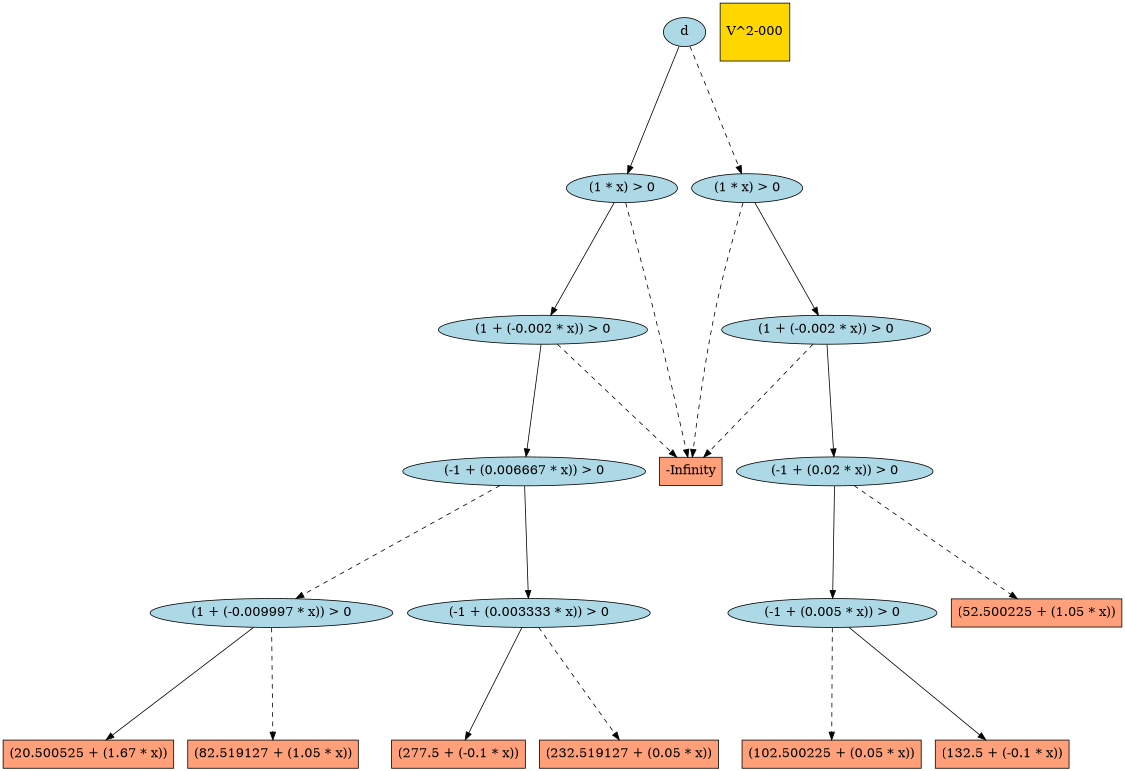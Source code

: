 digraph G {
  graph [
    ranksep = "2.00",
    bb = "0,0,1144,982",
    ratio = auto,
    fontsize = 16,
    fontname = Helvetica,
    size = "7.5,10"
  ];

  node [
    fontsize = 16
  ];

  2250 [
    height = "0.51069",
    label = "(-1 + (0.02 * x)) > 0",
    fillcolor = lightblue,
    width = "2.8072",
    style = filled,
    pos = "298,381"
  ];
  1960 [
    shape = box,
    label = "(102.500225 + (0.05 * x))",
    fillcolor = lightsalmon,
    width = "2.5347",
    style = filled,
    pos = "305,18"
  ];
  3282 [
    height = "0.51069",
    label = d,
    fillcolor = lightblue,
    style = filled,
    pos = "460,945"
  ];
  3281 [
    height = "0.51069",
    label = "(1 * x) > 0",
    fillcolor = lightblue,
    width = "1.6207",
    style = filled,
    pos = "528,745"
  ];
  3280 [
    height = "0.51069",
    label = "(1 + (-0.002 * x)) > 0",
    fillcolor = lightblue,
    width = "2.9789",
    style = filled,
    pos = "615,563"
  ];
  2544 [
    height = "0.51069",
    label = "(1 + (-0.009997 * x)) > 0",
    fillcolor = lightblue,
    width = "3.4507",
    style = filled,
    pos = "874,199"
  ];
  2543 [
    shape = box,
    label = "(20.500525 + (1.67 * x))",
    fillcolor = lightsalmon,
    width = "2.4236",
    style = filled,
    pos = "1057,18"
  ];
  2263 [
    height = "0.51069",
    label = "(1 * x) > 0",
    fillcolor = lightblue,
    width = "1.6207",
    style = filled,
    pos = "393,745"
  ];
  2542 [
    shape = box,
    label = "(82.519127 + (1.05 * x))",
    fillcolor = lightsalmon,
    width = "2.4236",
    style = filled,
    pos = "864,18"
  ];
  2262 [
    height = "0.51069",
    label = "(1 + (-0.002 * x)) > 0",
    fillcolor = lightblue,
    width = "2.9789",
    style = filled,
    pos = "307,563"
  ];
  3268 [
    height = "0.51069",
    label = "(-1 + (0.006667 * x)) > 0",
    fillcolor = lightblue,
    width = "3.4507",
    style = filled,
    pos = "627,381"
  ];
  3267 [
    height = "0.51069",
    label = "(-1 + (0.003333 * x)) > 0",
    fillcolor = lightblue,
    width = "3.4507",
    style = filled,
    pos = "607,199"
  ];
  _temp_ [
    height = "1.0278",
    shape = box,
    label = "V^2-000",
    fillcolor = gold,
    width = "1.0278",
    style = filled,
    pos = "542,945"
  ];
  2249 [
    height = "0.51069",
    label = "(-1 + (0.005 * x)) > 0",
    fillcolor = lightblue,
    width = "2.9789",
    style = filled,
    pos = "300,199"
  ];
  2100 [
    shape = box,
    label = "(132.5 + (-0.1 * x))",
    fillcolor = lightsalmon,
    width = "1.9236",
    style = filled,
    pos = "126,18"
  ];
  4 [
    shape = box,
    label = "-Infinity",
    fillcolor = lightsalmon,
    width = "0.92361",
    style = filled,
    pos = "451,381"
  ];
  3166 [
    shape = box,
    label = "(277.5 + (-0.1 * x))",
    fillcolor = lightsalmon,
    width = "1.9236",
    style = filled,
    pos = "688,18"
  ];
  1424 [
    shape = box,
    label = "(52.500225 + (1.05 * x))",
    fillcolor = lightsalmon,
    width = "2.4236",
    style = filled,
    pos = "87,199"
  ];
  3027 [
    shape = box,
    label = "(232.519127 + (0.05 * x))",
    fillcolor = lightsalmon,
    width = "2.5347",
    style = filled,
    pos = "509,18"
  ];
  2262 -> 2250 [
    style = "",
    pos = "e,298.87,399.39 306.12,544.41 304.55,513.01 301.25,447.09 299.38,409.6"
  ];
  2544 -> 2542 [
    style = dashed,
    pos = "e,864.95,36.035 873.02,180.51 871.27,149.2 867.6,83.39 865.52,46.163"
  ];
  3281 -> 3280 [
    style = "",
    pos = "e,606.56,581.47 536.34,726.74 551.57,695.24 583.96,628.22 602.07,590.76"
  ];
  3280 -> 4 [
    style = dashed,
    pos = "e,466.68,399.21 599.27,544.74 570.13,512.75 507.63,444.16 473.83,407.05"
  ];
  2250 -> 2249 [
    style = "",
    pos = "e,299.81,217.39 298.2,362.41 298.54,331.01 299.28,265.09 299.69,227.6"
  ];
  2544 -> 2543 [
    style = "",
    pos = "e,1039.6,36.035 891.88,180.51 924.71,148.4 994.66,79.978 1032.1,43.345"
  ];
  3281 -> 4 [
    style = dashed,
    pos = "e,454.68,399.28 524.29,726.54 511.88,668.24 471.84,479.98 456.79,409.22"
  ];
  2263 -> 4 [
    style = dashed,
    pos = "e,448.86,399.16 396.49,726.54 402.37,696.9 414.42,634.8 423,582 432.98,520.58 442.58,448.19 447.53,409.57"
  ];
  2263 -> 2262 [
    style = "",
    pos = "e,315.35,581.47 384.75,726.74 369.7,695.24 337.68,628.22 319.79,590.76"
  ];
  3268 -> 2544 [
    style = dashed,
    pos = "e,850.39,217.21 650.68,362.74 695.31,330.22 791.89,259.84 842.15,223.21"
  ];
  2262 -> 4 [
    style = dashed,
    pos = "e,437.23,399.21 320.81,544.74 346.4,512.75 401.28,444.16 430.96,407.05"
  ];
  3267 -> 3166 [
    style = "",
    pos = "e,680.29,36.035 614.91,180.51 629.2,148.94 659.37,82.258 676.14,45.211"
  ];
  3267 -> 3027 [
    style = dashed,
    pos = "e,518.33,36.035 597.42,180.51 580.14,148.94 543.63,82.258 523.35,45.211"
  ];
  3280 -> 3268 [
    style = "",
    pos = "e,625.84,399.39 616.17,544.41 618.27,513.01 622.66,447.09 625.16,409.6"
  ];
  2250 -> 1424 [
    style = dashed,
    pos = "e,107.17,217.21 277.77,362.74 239.88,330.42 158.17,260.71 115.01,223.9"
  ];
  3282 -> 2263 [
    style = dashed,
    pos = "e,398.86,763.33 454.17,926.78 442.49,892.25 416.14,814.38 402.14,773.01"
  ];
  2249 -> 2100 [
    style = "",
    pos = "e,142.63,36.111 283.32,180.84 252.27,148.89 185.53,80.236 149.77,43.452"
  ];
  3282 -> 3281 [
    style = "",
    pos = "e,522.05,763.33 465.92,926.78 477.77,892.25 504.52,814.38 518.72,773.01"
  ];
  2249 -> 1960 [
    style = dashed,
    pos = "e,304.52,36.035 300.49,180.51 301.36,149.2 303.2,83.39 304.24,46.163"
  ];
  3268 -> 3267 [
    style = "",
    pos = "e,608.93,217.39 625.05,362.41 621.56,331.01 614.23,265.09 610.07,227.6"
  ];
}
